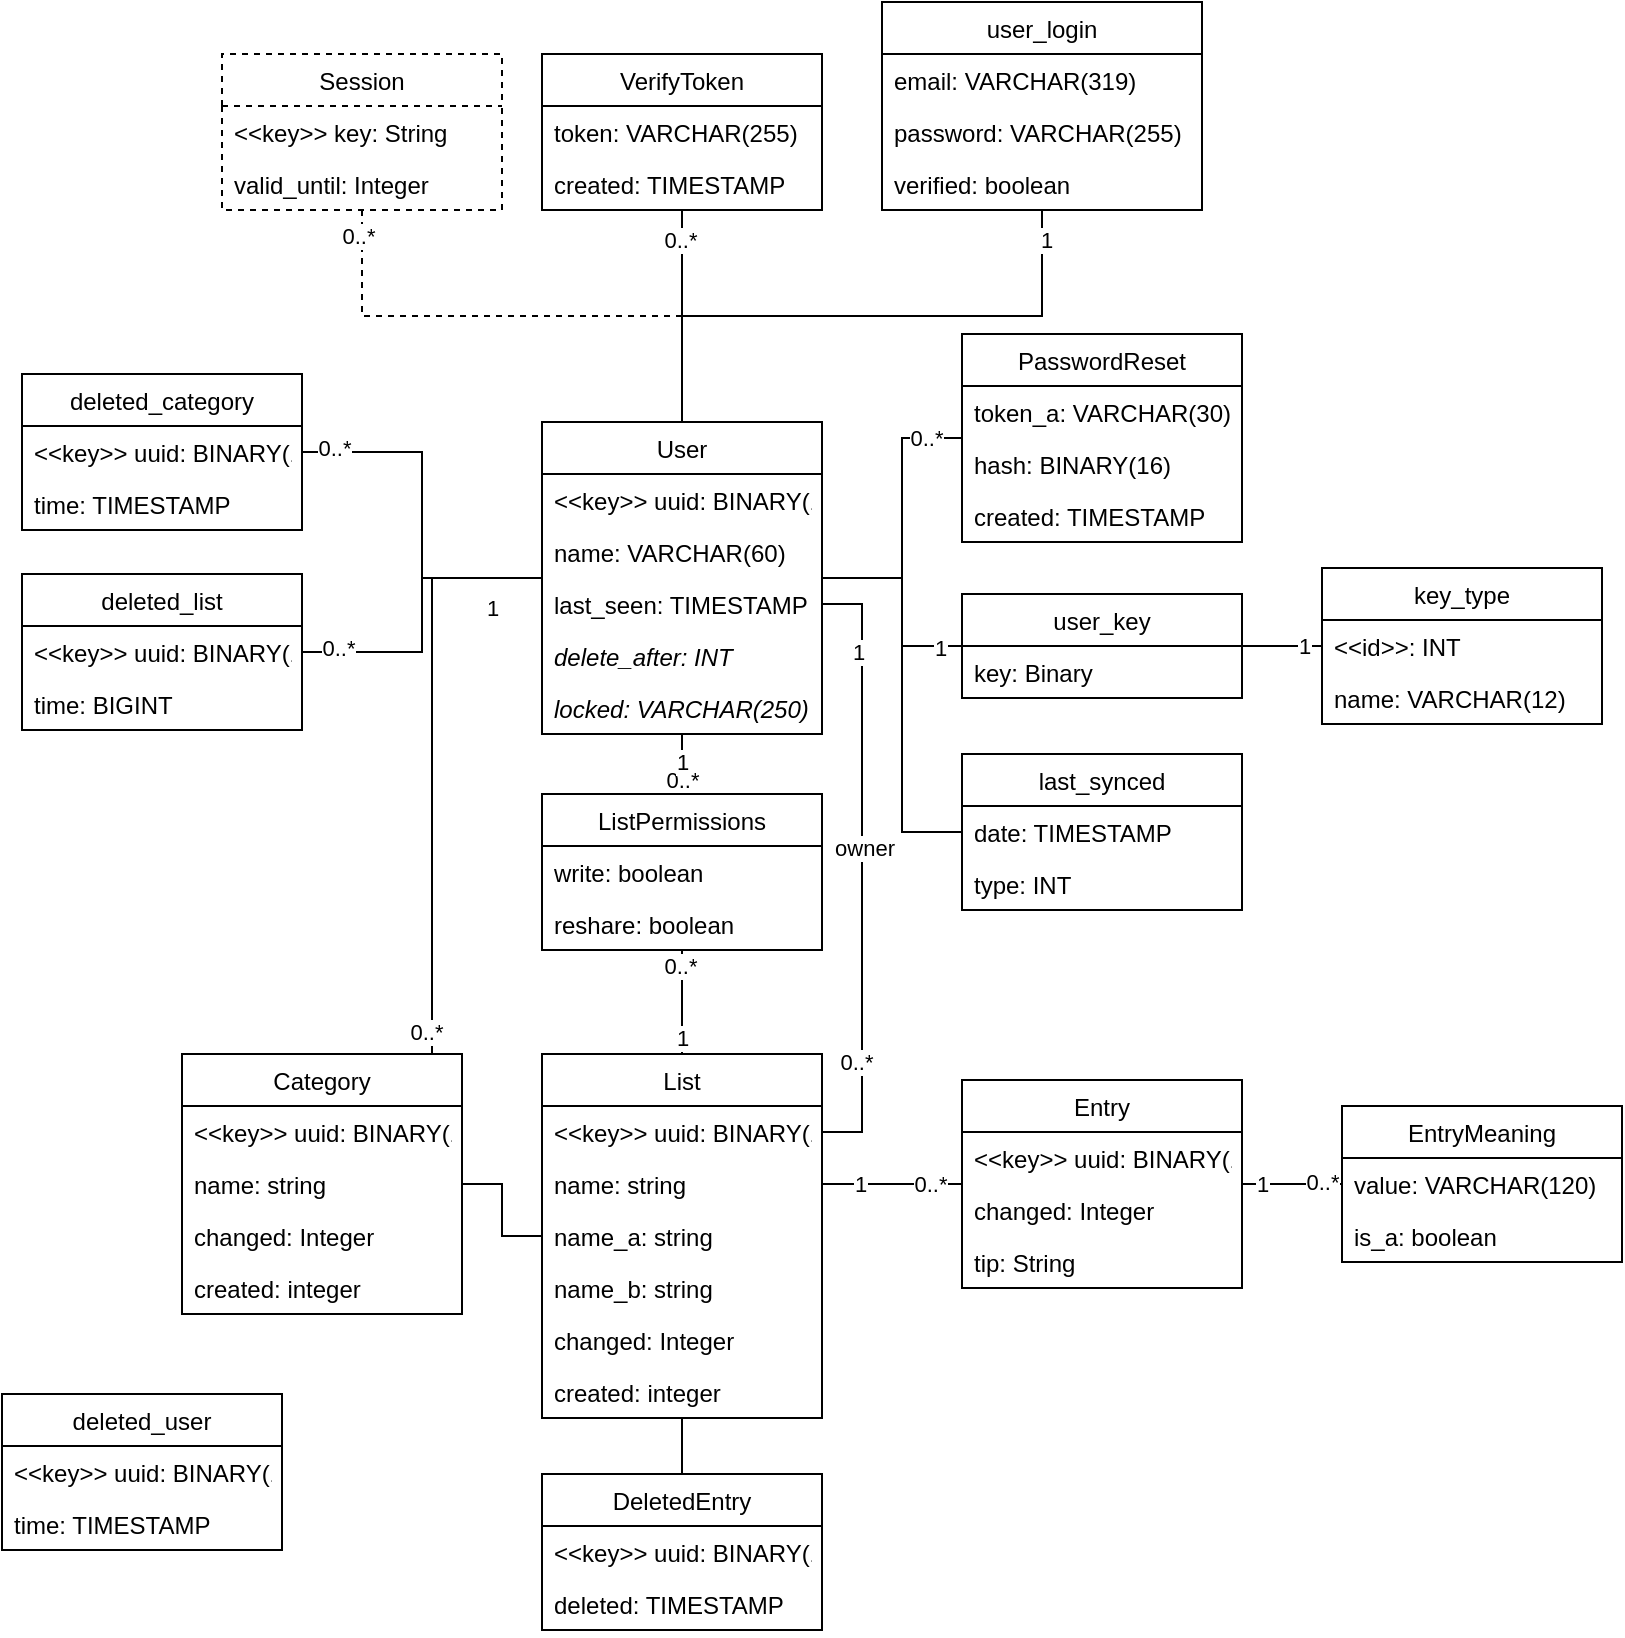 <mxfile version="15.7.3" type="device"><diagram id="35VUNOAPRy2sd73jcJA1" name="Seite-1"><mxGraphModel dx="1929" dy="2044" grid="1" gridSize="10" guides="1" tooltips="1" connect="1" arrows="1" fold="1" page="1" pageScale="1" pageWidth="827" pageHeight="1169" math="0" shadow="0"><root><mxCell id="0"/><mxCell id="1" parent="0"/><mxCell id="3DWYsxFUrLQky2yFLJpL-9" value="User" style="swimlane;fontStyle=0;childLayout=stackLayout;horizontal=1;startSize=26;fillColor=none;horizontalStack=0;resizeParent=1;resizeParentMax=0;resizeLast=0;collapsible=1;marginBottom=0;" parent="1" vertex="1"><mxGeometry x="220" y="94" width="140" height="156" as="geometry"/></mxCell><mxCell id="3DWYsxFUrLQky2yFLJpL-10" value="&lt;&lt;key&gt;&gt; uuid: BINARY(16)" style="text;strokeColor=none;fillColor=none;align=left;verticalAlign=top;spacingLeft=4;spacingRight=4;overflow=hidden;rotatable=0;points=[[0,0.5],[1,0.5]];portConstraint=eastwest;" parent="3DWYsxFUrLQky2yFLJpL-9" vertex="1"><mxGeometry y="26" width="140" height="26" as="geometry"/></mxCell><mxCell id="3DWYsxFUrLQky2yFLJpL-11" value="name: VARCHAR(60)" style="text;strokeColor=none;fillColor=none;align=left;verticalAlign=top;spacingLeft=4;spacingRight=4;overflow=hidden;rotatable=0;points=[[0,0.5],[1,0.5]];portConstraint=eastwest;" parent="3DWYsxFUrLQky2yFLJpL-9" vertex="1"><mxGeometry y="52" width="140" height="26" as="geometry"/></mxCell><mxCell id="3DWYsxFUrLQky2yFLJpL-63" value="last_seen: TIMESTAMP" style="text;strokeColor=none;fillColor=none;align=left;verticalAlign=top;spacingLeft=4;spacingRight=4;overflow=hidden;rotatable=0;points=[[0,0.5],[1,0.5]];portConstraint=eastwest;" parent="3DWYsxFUrLQky2yFLJpL-9" vertex="1"><mxGeometry y="78" width="140" height="26" as="geometry"/></mxCell><mxCell id="3DWYsxFUrLQky2yFLJpL-64" value="delete_after: INT" style="text;strokeColor=none;fillColor=none;align=left;verticalAlign=top;spacingLeft=4;spacingRight=4;overflow=hidden;rotatable=0;points=[[0,0.5],[1,0.5]];portConstraint=eastwest;fontStyle=2" parent="3DWYsxFUrLQky2yFLJpL-9" vertex="1"><mxGeometry y="104" width="140" height="26" as="geometry"/></mxCell><mxCell id="6U47-J8BlzUGmIC5Mi37-29" value="locked: VARCHAR(250)" style="text;strokeColor=none;fillColor=none;align=left;verticalAlign=top;spacingLeft=4;spacingRight=4;overflow=hidden;rotatable=0;points=[[0,0.5],[1,0.5]];portConstraint=eastwest;fontStyle=2" parent="3DWYsxFUrLQky2yFLJpL-9" vertex="1"><mxGeometry y="130" width="140" height="26" as="geometry"/></mxCell><mxCell id="3DWYsxFUrLQky2yFLJpL-17" style="edgeStyle=orthogonalEdgeStyle;rounded=0;orthogonalLoop=1;jettySize=auto;html=1;endArrow=none;endFill=0;" parent="1" source="3DWYsxFUrLQky2yFLJpL-13" target="3DWYsxFUrLQky2yFLJpL-9" edge="1"><mxGeometry relative="1" as="geometry"><Array as="points"><mxPoint x="400" y="206"/><mxPoint x="400" y="172"/></Array></mxGeometry></mxCell><mxCell id="6U47-J8BlzUGmIC5Mi37-21" value="1" style="edgeLabel;html=1;align=center;verticalAlign=middle;resizable=0;points=[];" parent="3DWYsxFUrLQky2yFLJpL-17" vertex="1" connectable="0"><mxGeometry x="-0.14" relative="1" as="geometry"><mxPoint x="19" y="15" as="offset"/></mxGeometry></mxCell><mxCell id="XRAnZi5CMDyNzcFJxGbO-6" style="edgeStyle=orthogonalEdgeStyle;rounded=0;orthogonalLoop=1;jettySize=auto;html=1;endArrow=none;endFill=0;" parent="1" source="3DWYsxFUrLQky2yFLJpL-13" target="XRAnZi5CMDyNzcFJxGbO-2" edge="1"><mxGeometry relative="1" as="geometry"/></mxCell><mxCell id="qw_IXqzzU9SHyt7KadAk-3" value="1" style="edgeLabel;html=1;align=center;verticalAlign=middle;resizable=0;points=[];" parent="XRAnZi5CMDyNzcFJxGbO-6" vertex="1" connectable="0"><mxGeometry x="-0.331" y="1" relative="1" as="geometry"><mxPoint x="17" y="1" as="offset"/></mxGeometry></mxCell><mxCell id="3DWYsxFUrLQky2yFLJpL-13" value="user_key" style="swimlane;fontStyle=0;childLayout=stackLayout;horizontal=1;startSize=26;fillColor=none;horizontalStack=0;resizeParent=1;resizeParentMax=0;resizeLast=0;collapsible=1;marginBottom=0;" parent="1" vertex="1"><mxGeometry x="430" y="180" width="140" height="52" as="geometry"/></mxCell><mxCell id="3DWYsxFUrLQky2yFLJpL-14" value="key: Binary" style="text;strokeColor=none;fillColor=none;align=left;verticalAlign=top;spacingLeft=4;spacingRight=4;overflow=hidden;rotatable=0;points=[[0,0.5],[1,0.5]];portConstraint=eastwest;" parent="3DWYsxFUrLQky2yFLJpL-13" vertex="1"><mxGeometry y="26" width="140" height="26" as="geometry"/></mxCell><mxCell id="3DWYsxFUrLQky2yFLJpL-40" style="edgeStyle=orthogonalEdgeStyle;rounded=0;orthogonalLoop=1;jettySize=auto;html=1;endArrow=none;endFill=0;" parent="1" source="3DWYsxFUrLQky2yFLJpL-18" target="3DWYsxFUrLQky2yFLJpL-30" edge="1"><mxGeometry relative="1" as="geometry"><Array as="points"><mxPoint x="370" y="475"/><mxPoint x="370" y="475"/></Array></mxGeometry></mxCell><mxCell id="6U47-J8BlzUGmIC5Mi37-22" value="0..*" style="edgeLabel;html=1;align=center;verticalAlign=middle;resizable=0;points=[];" parent="3DWYsxFUrLQky2yFLJpL-40" vertex="1" connectable="0"><mxGeometry x="0.19" relative="1" as="geometry"><mxPoint x="12" as="offset"/></mxGeometry></mxCell><mxCell id="6U47-J8BlzUGmIC5Mi37-23" value="1" style="edgeLabel;html=1;align=center;verticalAlign=middle;resizable=0;points=[];" parent="3DWYsxFUrLQky2yFLJpL-40" vertex="1" connectable="0"><mxGeometry x="-0.26" y="-3" relative="1" as="geometry"><mxPoint x="-7" y="-3" as="offset"/></mxGeometry></mxCell><mxCell id="3DWYsxFUrLQky2yFLJpL-90" style="edgeStyle=orthogonalEdgeStyle;rounded=0;orthogonalLoop=1;jettySize=auto;html=1;entryX=1;entryY=0.5;entryDx=0;entryDy=0;endArrow=none;endFill=0;exitX=1;exitY=0.5;exitDx=0;exitDy=0;" parent="1" source="3DWYsxFUrLQky2yFLJpL-19" target="3DWYsxFUrLQky2yFLJpL-63" edge="1"><mxGeometry relative="1" as="geometry"><Array as="points"><mxPoint x="380" y="449"/><mxPoint x="380" y="185"/></Array></mxGeometry></mxCell><mxCell id="3DWYsxFUrLQky2yFLJpL-91" value="owner" style="edgeLabel;html=1;align=center;verticalAlign=middle;resizable=0;points=[];" parent="3DWYsxFUrLQky2yFLJpL-90" vertex="1" connectable="0"><mxGeometry x="0.333" relative="1" as="geometry"><mxPoint x="1" y="40" as="offset"/></mxGeometry></mxCell><mxCell id="6U47-J8BlzUGmIC5Mi37-15" value="1" style="edgeLabel;html=1;align=center;verticalAlign=middle;resizable=0;points=[];" parent="3DWYsxFUrLQky2yFLJpL-90" vertex="1" connectable="0"><mxGeometry x="0.712" y="2" relative="1" as="geometry"><mxPoint as="offset"/></mxGeometry></mxCell><mxCell id="6U47-J8BlzUGmIC5Mi37-16" value="0..*" style="edgeLabel;html=1;align=center;verticalAlign=middle;resizable=0;points=[];" parent="3DWYsxFUrLQky2yFLJpL-90" vertex="1" connectable="0"><mxGeometry x="-0.637" y="3" relative="1" as="geometry"><mxPoint as="offset"/></mxGeometry></mxCell><mxCell id="3DWYsxFUrLQky2yFLJpL-18" value="List" style="swimlane;fontStyle=0;childLayout=stackLayout;horizontal=1;startSize=26;fillColor=none;horizontalStack=0;resizeParent=1;resizeParentMax=0;resizeLast=0;collapsible=1;marginBottom=0;" parent="1" vertex="1"><mxGeometry x="220" y="410" width="140" height="182" as="geometry"/></mxCell><mxCell id="3DWYsxFUrLQky2yFLJpL-19" value="&lt;&lt;key&gt;&gt; uuid: BINARY(16)" style="text;strokeColor=none;fillColor=none;align=left;verticalAlign=top;spacingLeft=4;spacingRight=4;overflow=hidden;rotatable=0;points=[[0,0.5],[1,0.5]];portConstraint=eastwest;" parent="3DWYsxFUrLQky2yFLJpL-18" vertex="1"><mxGeometry y="26" width="140" height="26" as="geometry"/></mxCell><mxCell id="3DWYsxFUrLQky2yFLJpL-20" value="name: string" style="text;strokeColor=none;fillColor=none;align=left;verticalAlign=top;spacingLeft=4;spacingRight=4;overflow=hidden;rotatable=0;points=[[0,0.5],[1,0.5]];portConstraint=eastwest;" parent="3DWYsxFUrLQky2yFLJpL-18" vertex="1"><mxGeometry y="52" width="140" height="26" as="geometry"/></mxCell><mxCell id="tzXeSXBNk9Vg39_Do9fx-1" value="name_a: string" style="text;strokeColor=none;fillColor=none;align=left;verticalAlign=top;spacingLeft=4;spacingRight=4;overflow=hidden;rotatable=0;points=[[0,0.5],[1,0.5]];portConstraint=eastwest;" vertex="1" parent="3DWYsxFUrLQky2yFLJpL-18"><mxGeometry y="78" width="140" height="26" as="geometry"/></mxCell><mxCell id="tzXeSXBNk9Vg39_Do9fx-2" value="name_b: string" style="text;strokeColor=none;fillColor=none;align=left;verticalAlign=top;spacingLeft=4;spacingRight=4;overflow=hidden;rotatable=0;points=[[0,0.5],[1,0.5]];portConstraint=eastwest;" vertex="1" parent="3DWYsxFUrLQky2yFLJpL-18"><mxGeometry y="104" width="140" height="26" as="geometry"/></mxCell><mxCell id="3DWYsxFUrLQky2yFLJpL-21" value="changed: Integer" style="text;strokeColor=none;fillColor=none;align=left;verticalAlign=top;spacingLeft=4;spacingRight=4;overflow=hidden;rotatable=0;points=[[0,0.5],[1,0.5]];portConstraint=eastwest;" parent="3DWYsxFUrLQky2yFLJpL-18" vertex="1"><mxGeometry y="130" width="140" height="26" as="geometry"/></mxCell><mxCell id="3DWYsxFUrLQky2yFLJpL-23" value="created: integer" style="text;strokeColor=none;fillColor=none;align=left;verticalAlign=top;spacingLeft=4;spacingRight=4;overflow=hidden;rotatable=0;points=[[0,0.5],[1,0.5]];portConstraint=eastwest;" parent="3DWYsxFUrLQky2yFLJpL-18" vertex="1"><mxGeometry y="156" width="140" height="26" as="geometry"/></mxCell><mxCell id="6U47-J8BlzUGmIC5Mi37-28" style="edgeStyle=elbowEdgeStyle;rounded=0;jumpStyle=none;orthogonalLoop=1;jettySize=auto;html=1;endArrow=none;endFill=0;" parent="1" source="3DWYsxFUrLQky2yFLJpL-24" target="3DWYsxFUrLQky2yFLJpL-9" edge="1"><mxGeometry relative="1" as="geometry"/></mxCell><mxCell id="6U47-J8BlzUGmIC5Mi37-31" value="0..*" style="edgeLabel;html=1;align=center;verticalAlign=middle;resizable=0;points=[];" parent="6U47-J8BlzUGmIC5Mi37-28" vertex="1" connectable="0"><mxGeometry x="-0.772" y="2" relative="1" as="geometry"><mxPoint as="offset"/></mxGeometry></mxCell><mxCell id="3DWYsxFUrLQky2yFLJpL-24" value="deleted_list" style="swimlane;fontStyle=0;childLayout=stackLayout;horizontal=1;startSize=26;fillColor=none;horizontalStack=0;resizeParent=1;resizeParentMax=0;resizeLast=0;collapsible=1;marginBottom=0;" parent="1" vertex="1"><mxGeometry x="-40" y="170" width="140" height="78" as="geometry"/></mxCell><mxCell id="3DWYsxFUrLQky2yFLJpL-25" value="&lt;&lt;key&gt;&gt; uuid: BINARY(16)" style="text;strokeColor=none;fillColor=none;align=left;verticalAlign=top;spacingLeft=4;spacingRight=4;overflow=hidden;rotatable=0;points=[[0,0.5],[1,0.5]];portConstraint=eastwest;" parent="3DWYsxFUrLQky2yFLJpL-24" vertex="1"><mxGeometry y="26" width="140" height="26" as="geometry"/></mxCell><mxCell id="3DWYsxFUrLQky2yFLJpL-29" value="time: BIGINT" style="text;strokeColor=none;fillColor=none;align=left;verticalAlign=top;spacingLeft=4;spacingRight=4;overflow=hidden;rotatable=0;points=[[0,0.5],[1,0.5]];portConstraint=eastwest;" parent="3DWYsxFUrLQky2yFLJpL-24" vertex="1"><mxGeometry y="52" width="140" height="26" as="geometry"/></mxCell><mxCell id="3DWYsxFUrLQky2yFLJpL-38" style="edgeStyle=orthogonalEdgeStyle;rounded=0;orthogonalLoop=1;jettySize=auto;html=1;endArrow=none;endFill=0;" parent="1" source="3DWYsxFUrLQky2yFLJpL-30" target="3DWYsxFUrLQky2yFLJpL-34" edge="1"><mxGeometry relative="1" as="geometry"/></mxCell><mxCell id="6U47-J8BlzUGmIC5Mi37-25" value="1" style="edgeLabel;html=1;align=center;verticalAlign=middle;resizable=0;points=[];" parent="3DWYsxFUrLQky2yFLJpL-38" vertex="1" connectable="0"><mxGeometry x="-0.24" relative="1" as="geometry"><mxPoint x="-9" as="offset"/></mxGeometry></mxCell><mxCell id="6U47-J8BlzUGmIC5Mi37-26" value="0..*" style="edgeLabel;html=1;align=center;verticalAlign=middle;resizable=0;points=[];" parent="3DWYsxFUrLQky2yFLJpL-38" vertex="1" connectable="0"><mxGeometry x="0.169" y="1" relative="1" as="geometry"><mxPoint x="11" as="offset"/></mxGeometry></mxCell><mxCell id="3DWYsxFUrLQky2yFLJpL-30" value="Entry" style="swimlane;fontStyle=0;childLayout=stackLayout;horizontal=1;startSize=26;fillColor=none;horizontalStack=0;resizeParent=1;resizeParentMax=0;resizeLast=0;collapsible=1;marginBottom=0;" parent="1" vertex="1"><mxGeometry x="430" y="423" width="140" height="104" as="geometry"/></mxCell><mxCell id="3DWYsxFUrLQky2yFLJpL-31" value="&lt;&lt;key&gt;&gt; uuid: BINARY(16)" style="text;strokeColor=none;fillColor=none;align=left;verticalAlign=top;spacingLeft=4;spacingRight=4;overflow=hidden;rotatable=0;points=[[0,0.5],[1,0.5]];portConstraint=eastwest;" parent="3DWYsxFUrLQky2yFLJpL-30" vertex="1"><mxGeometry y="26" width="140" height="26" as="geometry"/></mxCell><mxCell id="3DWYsxFUrLQky2yFLJpL-32" value="changed: Integer" style="text;strokeColor=none;fillColor=none;align=left;verticalAlign=top;spacingLeft=4;spacingRight=4;overflow=hidden;rotatable=0;points=[[0,0.5],[1,0.5]];portConstraint=eastwest;" parent="3DWYsxFUrLQky2yFLJpL-30" vertex="1"><mxGeometry y="52" width="140" height="26" as="geometry"/></mxCell><mxCell id="3DWYsxFUrLQky2yFLJpL-39" value="tip: String" style="text;strokeColor=none;fillColor=none;align=left;verticalAlign=top;spacingLeft=4;spacingRight=4;overflow=hidden;rotatable=0;points=[[0,0.5],[1,0.5]];portConstraint=eastwest;" parent="3DWYsxFUrLQky2yFLJpL-30" vertex="1"><mxGeometry y="78" width="140" height="26" as="geometry"/></mxCell><mxCell id="3DWYsxFUrLQky2yFLJpL-34" value="EntryMeaning" style="swimlane;fontStyle=0;childLayout=stackLayout;horizontal=1;startSize=26;fillColor=none;horizontalStack=0;resizeParent=1;resizeParentMax=0;resizeLast=0;collapsible=1;marginBottom=0;" parent="1" vertex="1"><mxGeometry x="620" y="436" width="140" height="78" as="geometry"/></mxCell><mxCell id="3DWYsxFUrLQky2yFLJpL-35" value="value: VARCHAR(120)" style="text;strokeColor=none;fillColor=none;align=left;verticalAlign=top;spacingLeft=4;spacingRight=4;overflow=hidden;rotatable=0;points=[[0,0.5],[1,0.5]];portConstraint=eastwest;" parent="3DWYsxFUrLQky2yFLJpL-34" vertex="1"><mxGeometry y="26" width="140" height="26" as="geometry"/></mxCell><mxCell id="3DWYsxFUrLQky2yFLJpL-36" value="is_a: boolean" style="text;strokeColor=none;fillColor=none;align=left;verticalAlign=top;spacingLeft=4;spacingRight=4;overflow=hidden;rotatable=0;points=[[0,0.5],[1,0.5]];portConstraint=eastwest;" parent="3DWYsxFUrLQky2yFLJpL-34" vertex="1"><mxGeometry y="52" width="140" height="26" as="geometry"/></mxCell><mxCell id="6U47-J8BlzUGmIC5Mi37-33" style="edgeStyle=elbowEdgeStyle;rounded=0;jumpStyle=none;orthogonalLoop=1;jettySize=auto;html=1;endArrow=none;endFill=0;" parent="1" source="3DWYsxFUrLQky2yFLJpL-41" target="3DWYsxFUrLQky2yFLJpL-18" edge="1"><mxGeometry relative="1" as="geometry"/></mxCell><mxCell id="3DWYsxFUrLQky2yFLJpL-41" value="DeletedEntry" style="swimlane;fontStyle=0;childLayout=stackLayout;horizontal=1;startSize=26;fillColor=none;horizontalStack=0;resizeParent=1;resizeParentMax=0;resizeLast=0;collapsible=1;marginBottom=0;" parent="1" vertex="1"><mxGeometry x="220" y="620" width="140" height="78" as="geometry"/></mxCell><mxCell id="3DWYsxFUrLQky2yFLJpL-42" value="&lt;&lt;key&gt;&gt; uuid: BINARY(16)" style="text;strokeColor=none;fillColor=none;align=left;verticalAlign=top;spacingLeft=4;spacingRight=4;overflow=hidden;rotatable=0;points=[[0,0.5],[1,0.5]];portConstraint=eastwest;" parent="3DWYsxFUrLQky2yFLJpL-41" vertex="1"><mxGeometry y="26" width="140" height="26" as="geometry"/></mxCell><mxCell id="3DWYsxFUrLQky2yFLJpL-43" value="deleted: TIMESTAMP" style="text;strokeColor=none;fillColor=none;align=left;verticalAlign=top;spacingLeft=4;spacingRight=4;overflow=hidden;rotatable=0;points=[[0,0.5],[1,0.5]];portConstraint=eastwest;" parent="3DWYsxFUrLQky2yFLJpL-41" vertex="1"><mxGeometry y="52" width="140" height="26" as="geometry"/></mxCell><mxCell id="3DWYsxFUrLQky2yFLJpL-44" value="deleted_user" style="swimlane;fontStyle=0;childLayout=stackLayout;horizontal=1;startSize=26;fillColor=none;horizontalStack=0;resizeParent=1;resizeParentMax=0;resizeLast=0;collapsible=1;marginBottom=0;" parent="1" vertex="1"><mxGeometry x="-50" y="580" width="140" height="78" as="geometry"/></mxCell><mxCell id="3DWYsxFUrLQky2yFLJpL-45" value="&lt;&lt;key&gt;&gt; uuid: BINARY(16)" style="text;strokeColor=none;fillColor=none;align=left;verticalAlign=top;spacingLeft=4;spacingRight=4;overflow=hidden;rotatable=0;points=[[0,0.5],[1,0.5]];portConstraint=eastwest;" parent="3DWYsxFUrLQky2yFLJpL-44" vertex="1"><mxGeometry y="26" width="140" height="26" as="geometry"/></mxCell><mxCell id="3DWYsxFUrLQky2yFLJpL-46" value="time: TIMESTAMP" style="text;strokeColor=none;fillColor=none;align=left;verticalAlign=top;spacingLeft=4;spacingRight=4;overflow=hidden;rotatable=0;points=[[0,0.5],[1,0.5]];portConstraint=eastwest;" parent="3DWYsxFUrLQky2yFLJpL-44" vertex="1"><mxGeometry y="52" width="140" height="26" as="geometry"/></mxCell><mxCell id="3DWYsxFUrLQky2yFLJpL-57" style="edgeStyle=orthogonalEdgeStyle;rounded=0;orthogonalLoop=1;jettySize=auto;html=1;endArrow=none;endFill=0;" parent="1" source="3DWYsxFUrLQky2yFLJpL-52" target="3DWYsxFUrLQky2yFLJpL-18" edge="1"><mxGeometry relative="1" as="geometry"/></mxCell><mxCell id="6U47-J8BlzUGmIC5Mi37-4" style="edgeStyle=elbowEdgeStyle;rounded=0;orthogonalLoop=1;jettySize=auto;html=1;endArrow=none;endFill=0;exitX=0.5;exitY=0;exitDx=0;exitDy=0;jumpStyle=none;" parent="1" source="3DWYsxFUrLQky2yFLJpL-52" target="3DWYsxFUrLQky2yFLJpL-9" edge="1"><mxGeometry relative="1" as="geometry"/></mxCell><mxCell id="6U47-J8BlzUGmIC5Mi37-9" value="1" style="edgeLabel;html=1;align=center;verticalAlign=middle;resizable=0;points=[];" parent="6U47-J8BlzUGmIC5Mi37-4" vertex="1" connectable="0"><mxGeometry x="0.182" y="1" relative="1" as="geometry"><mxPoint x="31" y="-73" as="offset"/></mxGeometry></mxCell><mxCell id="6U47-J8BlzUGmIC5Mi37-10" value="0..*" style="edgeLabel;html=1;align=center;verticalAlign=middle;resizable=0;points=[];" parent="6U47-J8BlzUGmIC5Mi37-4" vertex="1" connectable="0"><mxGeometry x="-0.776" y="1" relative="1" as="geometry"><mxPoint x="13" y="-10" as="offset"/></mxGeometry></mxCell><mxCell id="3DWYsxFUrLQky2yFLJpL-52" value="Category" style="swimlane;fontStyle=0;childLayout=stackLayout;horizontal=1;startSize=26;fillColor=none;horizontalStack=0;resizeParent=1;resizeParentMax=0;resizeLast=0;collapsible=1;marginBottom=0;" parent="1" vertex="1"><mxGeometry x="40" y="410" width="140" height="130" as="geometry"/></mxCell><mxCell id="3DWYsxFUrLQky2yFLJpL-53" value="&lt;&lt;key&gt;&gt; uuid: BINARY(16)" style="text;strokeColor=none;fillColor=none;align=left;verticalAlign=top;spacingLeft=4;spacingRight=4;overflow=hidden;rotatable=0;points=[[0,0.5],[1,0.5]];portConstraint=eastwest;" parent="3DWYsxFUrLQky2yFLJpL-52" vertex="1"><mxGeometry y="26" width="140" height="26" as="geometry"/></mxCell><mxCell id="3DWYsxFUrLQky2yFLJpL-54" value="name: string" style="text;strokeColor=none;fillColor=none;align=left;verticalAlign=top;spacingLeft=4;spacingRight=4;overflow=hidden;rotatable=0;points=[[0,0.5],[1,0.5]];portConstraint=eastwest;" parent="3DWYsxFUrLQky2yFLJpL-52" vertex="1"><mxGeometry y="52" width="140" height="26" as="geometry"/></mxCell><mxCell id="3DWYsxFUrLQky2yFLJpL-55" value="changed: Integer" style="text;strokeColor=none;fillColor=none;align=left;verticalAlign=top;spacingLeft=4;spacingRight=4;overflow=hidden;rotatable=0;points=[[0,0.5],[1,0.5]];portConstraint=eastwest;" parent="3DWYsxFUrLQky2yFLJpL-52" vertex="1"><mxGeometry y="78" width="140" height="26" as="geometry"/></mxCell><mxCell id="3DWYsxFUrLQky2yFLJpL-56" value="created: integer" style="text;strokeColor=none;fillColor=none;align=left;verticalAlign=top;spacingLeft=4;spacingRight=4;overflow=hidden;rotatable=0;points=[[0,0.5],[1,0.5]];portConstraint=eastwest;" parent="3DWYsxFUrLQky2yFLJpL-52" vertex="1"><mxGeometry y="104" width="140" height="26" as="geometry"/></mxCell><mxCell id="6U47-J8BlzUGmIC5Mi37-5" style="edgeStyle=elbowEdgeStyle;rounded=0;orthogonalLoop=1;jettySize=auto;html=1;endArrow=none;endFill=0;elbow=vertical;dashed=1;" parent="1" source="3DWYsxFUrLQky2yFLJpL-58" target="3DWYsxFUrLQky2yFLJpL-9" edge="1"><mxGeometry relative="1" as="geometry"/></mxCell><mxCell id="6U47-J8BlzUGmIC5Mi37-19" value="0..*" style="edgeLabel;html=1;align=center;verticalAlign=middle;resizable=0;points=[];" parent="6U47-J8BlzUGmIC5Mi37-5" vertex="1" connectable="0"><mxGeometry x="-0.904" y="-2" relative="1" as="geometry"><mxPoint as="offset"/></mxGeometry></mxCell><mxCell id="3DWYsxFUrLQky2yFLJpL-58" value="Session" style="swimlane;fontStyle=0;childLayout=stackLayout;horizontal=1;startSize=26;fillColor=none;horizontalStack=0;resizeParent=1;resizeParentMax=0;resizeLast=0;collapsible=1;marginBottom=0;dashed=1;" parent="1" vertex="1"><mxGeometry x="60" y="-90" width="140" height="78" as="geometry"/></mxCell><mxCell id="3DWYsxFUrLQky2yFLJpL-59" value="&lt;&lt;key&gt;&gt; key: String" style="text;strokeColor=none;fillColor=none;align=left;verticalAlign=top;spacingLeft=4;spacingRight=4;overflow=hidden;rotatable=0;points=[[0,0.5],[1,0.5]];portConstraint=eastwest;" parent="3DWYsxFUrLQky2yFLJpL-58" vertex="1"><mxGeometry y="26" width="140" height="26" as="geometry"/></mxCell><mxCell id="3DWYsxFUrLQky2yFLJpL-60" value="valid_until: Integer" style="text;strokeColor=none;fillColor=none;align=left;verticalAlign=top;spacingLeft=4;spacingRight=4;overflow=hidden;rotatable=0;points=[[0,0.5],[1,0.5]];portConstraint=eastwest;" parent="3DWYsxFUrLQky2yFLJpL-58" vertex="1"><mxGeometry y="52" width="140" height="26" as="geometry"/></mxCell><mxCell id="6U47-J8BlzUGmIC5Mi37-27" style="edgeStyle=elbowEdgeStyle;rounded=0;jumpStyle=none;orthogonalLoop=1;jettySize=auto;html=1;endArrow=none;endFill=0;" parent="1" source="3DWYsxFUrLQky2yFLJpL-65" target="3DWYsxFUrLQky2yFLJpL-9" edge="1"><mxGeometry relative="1" as="geometry"/></mxCell><mxCell id="6U47-J8BlzUGmIC5Mi37-32" value="0..*" style="edgeLabel;html=1;align=center;verticalAlign=middle;resizable=0;points=[];" parent="6U47-J8BlzUGmIC5Mi37-27" vertex="1" connectable="0"><mxGeometry x="-0.83" y="2" relative="1" as="geometry"><mxPoint as="offset"/></mxGeometry></mxCell><mxCell id="3DWYsxFUrLQky2yFLJpL-65" value="deleted_category" style="swimlane;fontStyle=0;childLayout=stackLayout;horizontal=1;startSize=26;fillColor=none;horizontalStack=0;resizeParent=1;resizeParentMax=0;resizeLast=0;collapsible=1;marginBottom=0;" parent="1" vertex="1"><mxGeometry x="-40" y="70" width="140" height="78" as="geometry"/></mxCell><mxCell id="3DWYsxFUrLQky2yFLJpL-66" value="&lt;&lt;key&gt;&gt; uuid: BINARY(16)" style="text;strokeColor=none;fillColor=none;align=left;verticalAlign=top;spacingLeft=4;spacingRight=4;overflow=hidden;rotatable=0;points=[[0,0.5],[1,0.5]];portConstraint=eastwest;" parent="3DWYsxFUrLQky2yFLJpL-65" vertex="1"><mxGeometry y="26" width="140" height="26" as="geometry"/></mxCell><mxCell id="3DWYsxFUrLQky2yFLJpL-67" value="time: TIMESTAMP" style="text;strokeColor=none;fillColor=none;align=left;verticalAlign=top;spacingLeft=4;spacingRight=4;overflow=hidden;rotatable=0;points=[[0,0.5],[1,0.5]];portConstraint=eastwest;" parent="3DWYsxFUrLQky2yFLJpL-65" vertex="1"><mxGeometry y="52" width="140" height="26" as="geometry"/></mxCell><mxCell id="3DWYsxFUrLQky2yFLJpL-75" style="edgeStyle=orthogonalEdgeStyle;rounded=0;orthogonalLoop=1;jettySize=auto;html=1;endArrow=none;endFill=0;" parent="1" source="3DWYsxFUrLQky2yFLJpL-68" target="3DWYsxFUrLQky2yFLJpL-9" edge="1"><mxGeometry relative="1" as="geometry"/></mxCell><mxCell id="6U47-J8BlzUGmIC5Mi37-11" value="0..*" style="edgeLabel;html=1;align=center;verticalAlign=middle;resizable=0;points=[];" parent="3DWYsxFUrLQky2yFLJpL-75" vertex="1" connectable="0"><mxGeometry x="-0.251" relative="1" as="geometry"><mxPoint y="11" as="offset"/></mxGeometry></mxCell><mxCell id="6U47-J8BlzUGmIC5Mi37-12" value="1" style="edgeLabel;html=1;align=center;verticalAlign=middle;resizable=0;points=[];" parent="3DWYsxFUrLQky2yFLJpL-75" vertex="1" connectable="0"><mxGeometry x="0.456" relative="1" as="geometry"><mxPoint as="offset"/></mxGeometry></mxCell><mxCell id="3DWYsxFUrLQky2yFLJpL-76" style="edgeStyle=orthogonalEdgeStyle;rounded=0;orthogonalLoop=1;jettySize=auto;html=1;endArrow=none;endFill=0;" parent="1" source="3DWYsxFUrLQky2yFLJpL-68" target="3DWYsxFUrLQky2yFLJpL-18" edge="1"><mxGeometry relative="1" as="geometry"/></mxCell><mxCell id="6U47-J8BlzUGmIC5Mi37-13" value="1" style="edgeLabel;html=1;align=center;verticalAlign=middle;resizable=0;points=[];" parent="3DWYsxFUrLQky2yFLJpL-76" vertex="1" connectable="0"><mxGeometry x="0.677" relative="1" as="geometry"><mxPoint as="offset"/></mxGeometry></mxCell><mxCell id="6U47-J8BlzUGmIC5Mi37-14" value="0..*" style="edgeLabel;html=1;align=center;verticalAlign=middle;resizable=0;points=[];" parent="3DWYsxFUrLQky2yFLJpL-76" vertex="1" connectable="0"><mxGeometry x="-0.706" y="-1" relative="1" as="geometry"><mxPoint as="offset"/></mxGeometry></mxCell><mxCell id="3DWYsxFUrLQky2yFLJpL-68" value="ListPermissions" style="swimlane;fontStyle=0;childLayout=stackLayout;horizontal=1;startSize=26;fillColor=none;horizontalStack=0;resizeParent=1;resizeParentMax=0;resizeLast=0;collapsible=1;marginBottom=0;" parent="1" vertex="1"><mxGeometry x="220" y="280" width="140" height="78" as="geometry"/></mxCell><mxCell id="3DWYsxFUrLQky2yFLJpL-69" value="write: boolean" style="text;strokeColor=none;fillColor=none;align=left;verticalAlign=top;spacingLeft=4;spacingRight=4;overflow=hidden;rotatable=0;points=[[0,0.5],[1,0.5]];portConstraint=eastwest;" parent="3DWYsxFUrLQky2yFLJpL-68" vertex="1"><mxGeometry y="26" width="140" height="26" as="geometry"/></mxCell><mxCell id="3DWYsxFUrLQky2yFLJpL-70" value="reshare: boolean" style="text;strokeColor=none;fillColor=none;align=left;verticalAlign=top;spacingLeft=4;spacingRight=4;overflow=hidden;rotatable=0;points=[[0,0.5],[1,0.5]];portConstraint=eastwest;" parent="3DWYsxFUrLQky2yFLJpL-68" vertex="1"><mxGeometry y="52" width="140" height="26" as="geometry"/></mxCell><mxCell id="6U47-J8BlzUGmIC5Mi37-7" style="edgeStyle=elbowEdgeStyle;rounded=0;orthogonalLoop=1;jettySize=auto;elbow=vertical;html=1;endArrow=none;endFill=0;" parent="1" source="3DWYsxFUrLQky2yFLJpL-77" target="3DWYsxFUrLQky2yFLJpL-9" edge="1"><mxGeometry relative="1" as="geometry"/></mxCell><mxCell id="6U47-J8BlzUGmIC5Mi37-17" value="1" style="edgeLabel;html=1;align=center;verticalAlign=middle;resizable=0;points=[];" parent="6U47-J8BlzUGmIC5Mi37-7" vertex="1" connectable="0"><mxGeometry x="-0.9" y="2" relative="1" as="geometry"><mxPoint as="offset"/></mxGeometry></mxCell><mxCell id="3DWYsxFUrLQky2yFLJpL-77" value="user_login" style="swimlane;fontStyle=0;childLayout=stackLayout;horizontal=1;startSize=26;fillColor=none;horizontalStack=0;resizeParent=1;resizeParentMax=0;resizeLast=0;collapsible=1;marginBottom=0;" parent="1" vertex="1"><mxGeometry x="390" y="-116" width="160" height="104" as="geometry"/></mxCell><mxCell id="3DWYsxFUrLQky2yFLJpL-78" value="email: VARCHAR(319)" style="text;strokeColor=none;fillColor=none;align=left;verticalAlign=top;spacingLeft=4;spacingRight=4;overflow=hidden;rotatable=0;points=[[0,0.5],[1,0.5]];portConstraint=eastwest;" parent="3DWYsxFUrLQky2yFLJpL-77" vertex="1"><mxGeometry y="26" width="160" height="26" as="geometry"/></mxCell><mxCell id="3DWYsxFUrLQky2yFLJpL-79" value="password: VARCHAR(255)" style="text;strokeColor=none;fillColor=none;align=left;verticalAlign=top;spacingLeft=4;spacingRight=4;overflow=hidden;rotatable=0;points=[[0,0.5],[1,0.5]];portConstraint=eastwest;" parent="3DWYsxFUrLQky2yFLJpL-77" vertex="1"><mxGeometry y="52" width="160" height="26" as="geometry"/></mxCell><mxCell id="3DWYsxFUrLQky2yFLJpL-82" value="verified: boolean" style="text;strokeColor=none;fillColor=none;align=left;verticalAlign=top;spacingLeft=4;spacingRight=4;overflow=hidden;rotatable=0;points=[[0,0.5],[1,0.5]];portConstraint=eastwest;" parent="3DWYsxFUrLQky2yFLJpL-77" vertex="1"><mxGeometry y="78" width="160" height="26" as="geometry"/></mxCell><mxCell id="6U47-J8BlzUGmIC5Mi37-6" style="edgeStyle=elbowEdgeStyle;rounded=0;orthogonalLoop=1;jettySize=auto;elbow=vertical;html=1;endArrow=none;endFill=0;" parent="1" source="3DWYsxFUrLQky2yFLJpL-83" target="3DWYsxFUrLQky2yFLJpL-9" edge="1"><mxGeometry relative="1" as="geometry"/></mxCell><mxCell id="6U47-J8BlzUGmIC5Mi37-18" value="0..*" style="edgeLabel;html=1;align=center;verticalAlign=middle;resizable=0;points=[];" parent="6U47-J8BlzUGmIC5Mi37-6" vertex="1" connectable="0"><mxGeometry x="-0.717" y="-1" relative="1" as="geometry"><mxPoint as="offset"/></mxGeometry></mxCell><mxCell id="3DWYsxFUrLQky2yFLJpL-83" value="VerifyToken" style="swimlane;fontStyle=0;childLayout=stackLayout;horizontal=1;startSize=26;fillColor=none;horizontalStack=0;resizeParent=1;resizeParentMax=0;resizeLast=0;collapsible=1;marginBottom=0;" parent="1" vertex="1"><mxGeometry x="220" y="-90" width="140" height="78" as="geometry"/></mxCell><mxCell id="3DWYsxFUrLQky2yFLJpL-84" value="token: VARCHAR(255)" style="text;strokeColor=none;fillColor=none;align=left;verticalAlign=top;spacingLeft=4;spacingRight=4;overflow=hidden;rotatable=0;points=[[0,0.5],[1,0.5]];portConstraint=eastwest;" parent="3DWYsxFUrLQky2yFLJpL-83" vertex="1"><mxGeometry y="26" width="140" height="26" as="geometry"/></mxCell><mxCell id="3DWYsxFUrLQky2yFLJpL-85" value="created: TIMESTAMP" style="text;strokeColor=none;fillColor=none;align=left;verticalAlign=top;spacingLeft=4;spacingRight=4;overflow=hidden;rotatable=0;points=[[0,0.5],[1,0.5]];portConstraint=eastwest;" parent="3DWYsxFUrLQky2yFLJpL-83" vertex="1"><mxGeometry y="52" width="140" height="26" as="geometry"/></mxCell><mxCell id="6U47-J8BlzUGmIC5Mi37-3" style="edgeStyle=orthogonalEdgeStyle;rounded=0;orthogonalLoop=1;jettySize=auto;html=1;endArrow=none;endFill=0;" parent="1" source="nevtHGVaycCxC0GB7UsE-1" target="3DWYsxFUrLQky2yFLJpL-9" edge="1"><mxGeometry relative="1" as="geometry"><Array as="points"><mxPoint x="400" y="102"/><mxPoint x="400" y="172"/></Array></mxGeometry></mxCell><mxCell id="6U47-J8BlzUGmIC5Mi37-20" value="0..*" style="edgeLabel;html=1;align=center;verticalAlign=middle;resizable=0;points=[];" parent="6U47-J8BlzUGmIC5Mi37-3" vertex="1" connectable="0"><mxGeometry x="-0.629" relative="1" as="geometry"><mxPoint x="8" as="offset"/></mxGeometry></mxCell><mxCell id="nevtHGVaycCxC0GB7UsE-1" value="PasswordReset" style="swimlane;fontStyle=0;childLayout=stackLayout;horizontal=1;startSize=26;fillColor=none;horizontalStack=0;resizeParent=1;resizeParentMax=0;resizeLast=0;collapsible=1;marginBottom=0;" parent="1" vertex="1"><mxGeometry x="430" y="50" width="140" height="104" as="geometry"/></mxCell><mxCell id="nevtHGVaycCxC0GB7UsE-2" value="token_a: VARCHAR(30)" style="text;strokeColor=none;fillColor=none;align=left;verticalAlign=top;spacingLeft=4;spacingRight=4;overflow=hidden;rotatable=0;points=[[0,0.5],[1,0.5]];portConstraint=eastwest;" parent="nevtHGVaycCxC0GB7UsE-1" vertex="1"><mxGeometry y="26" width="140" height="26" as="geometry"/></mxCell><mxCell id="nevtHGVaycCxC0GB7UsE-3" value="hash: BINARY(16)" style="text;strokeColor=none;fillColor=none;align=left;verticalAlign=top;spacingLeft=4;spacingRight=4;overflow=hidden;rotatable=0;points=[[0,0.5],[1,0.5]];portConstraint=eastwest;" parent="nevtHGVaycCxC0GB7UsE-1" vertex="1"><mxGeometry y="52" width="140" height="26" as="geometry"/></mxCell><mxCell id="nevtHGVaycCxC0GB7UsE-6" value="created: TIMESTAMP" style="text;strokeColor=none;fillColor=none;align=left;verticalAlign=top;spacingLeft=4;spacingRight=4;overflow=hidden;rotatable=0;points=[[0,0.5],[1,0.5]];portConstraint=eastwest;" parent="nevtHGVaycCxC0GB7UsE-1" vertex="1"><mxGeometry y="78" width="140" height="26" as="geometry"/></mxCell><mxCell id="XRAnZi5CMDyNzcFJxGbO-2" value="key_type" style="swimlane;fontStyle=0;childLayout=stackLayout;horizontal=1;startSize=26;fillColor=none;horizontalStack=0;resizeParent=1;resizeParentMax=0;resizeLast=0;collapsible=1;marginBottom=0;" parent="1" vertex="1"><mxGeometry x="610" y="167" width="140" height="78" as="geometry"/></mxCell><mxCell id="XRAnZi5CMDyNzcFJxGbO-3" value="&lt;&lt;id&gt;&gt;: INT" style="text;strokeColor=none;fillColor=none;align=left;verticalAlign=top;spacingLeft=4;spacingRight=4;overflow=hidden;rotatable=0;points=[[0,0.5],[1,0.5]];portConstraint=eastwest;" parent="XRAnZi5CMDyNzcFJxGbO-2" vertex="1"><mxGeometry y="26" width="140" height="26" as="geometry"/></mxCell><mxCell id="XRAnZi5CMDyNzcFJxGbO-4" value="name: VARCHAR(12)" style="text;strokeColor=none;fillColor=none;align=left;verticalAlign=top;spacingLeft=4;spacingRight=4;overflow=hidden;rotatable=0;points=[[0,0.5],[1,0.5]];portConstraint=eastwest;" parent="XRAnZi5CMDyNzcFJxGbO-2" vertex="1"><mxGeometry y="52" width="140" height="26" as="geometry"/></mxCell><mxCell id="53wEU00ECaB6PHeQwTli-7" style="edgeStyle=orthogonalEdgeStyle;rounded=0;orthogonalLoop=1;jettySize=auto;html=1;endArrow=none;endFill=0;" parent="1" source="53wEU00ECaB6PHeQwTli-2" target="3DWYsxFUrLQky2yFLJpL-9" edge="1"><mxGeometry relative="1" as="geometry"><Array as="points"><mxPoint x="400" y="299"/><mxPoint x="400" y="172"/></Array></mxGeometry></mxCell><mxCell id="53wEU00ECaB6PHeQwTli-2" value="last_synced" style="swimlane;fontStyle=0;childLayout=stackLayout;horizontal=1;startSize=26;fillColor=none;horizontalStack=0;resizeParent=1;resizeParentMax=0;resizeLast=0;collapsible=1;marginBottom=0;" parent="1" vertex="1"><mxGeometry x="430" y="260" width="140" height="78" as="geometry"/></mxCell><mxCell id="53wEU00ECaB6PHeQwTli-3" value="date: TIMESTAMP" style="text;strokeColor=none;fillColor=none;align=left;verticalAlign=top;spacingLeft=4;spacingRight=4;overflow=hidden;rotatable=0;points=[[0,0.5],[1,0.5]];portConstraint=eastwest;dashed=1;" parent="53wEU00ECaB6PHeQwTli-2" vertex="1"><mxGeometry y="26" width="140" height="26" as="geometry"/></mxCell><mxCell id="53wEU00ECaB6PHeQwTli-4" value="type: INT" style="text;strokeColor=none;fillColor=none;align=left;verticalAlign=top;spacingLeft=4;spacingRight=4;overflow=hidden;rotatable=0;points=[[0,0.5],[1,0.5]];portConstraint=eastwest;dashed=1;" parent="53wEU00ECaB6PHeQwTli-2" vertex="1"><mxGeometry y="52" width="140" height="26" as="geometry"/></mxCell></root></mxGraphModel></diagram></mxfile>